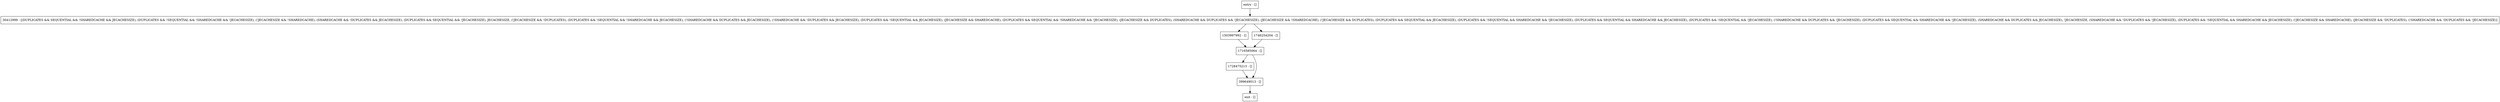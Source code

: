 digraph retrieveNext {
node [shape=record];
entry [label="entry - []"];
exit [label="exit - []"];
1503997992 [label="1503997992 - []"];
1746254204 [label="1746254204 - []"];
1728475213 [label="1728475213 - []"];
30412999 [label="30412999 - [(DUPLICATES && SEQUENTIAL && !SHAREDCACHE && JECACHESIZE), (DUPLICATES && !SEQUENTIAL && !SHAREDCACHE && !JECACHESIZE), (!JECACHESIZE && !SHAREDCACHE), (SHAREDCACHE && !DUPLICATES && JECACHESIZE), (DUPLICATES && SEQUENTIAL && !JECACHESIZE), JECACHESIZE, (!JECACHESIZE && !DUPLICATES), (DUPLICATES && !SEQUENTIAL && !SHAREDCACHE && JECACHESIZE), (!SHAREDCACHE && DUPLICATES && JECACHESIZE), (!SHAREDCACHE && !DUPLICATES && JECACHESIZE), (DUPLICATES && !SEQUENTIAL && JECACHESIZE), (JECACHESIZE && SHAREDCACHE), (DUPLICATES && SEQUENTIAL && !SHAREDCACHE && !JECACHESIZE), (JECACHESIZE && DUPLICATES), (SHAREDCACHE && DUPLICATES && !JECACHESIZE), (JECACHESIZE && !SHAREDCACHE), (!JECACHESIZE && DUPLICATES), (DUPLICATES && SEQUENTIAL && JECACHESIZE), (DUPLICATES && !SEQUENTIAL && SHAREDCACHE && !JECACHESIZE), (DUPLICATES && SEQUENTIAL && SHAREDCACHE && JECACHESIZE), (DUPLICATES && !SEQUENTIAL && !JECACHESIZE), (!SHAREDCACHE && DUPLICATES && !JECACHESIZE), (DUPLICATES && SEQUENTIAL && SHAREDCACHE && !JECACHESIZE), (SHAREDCACHE && DUPLICATES && JECACHESIZE), !JECACHESIZE, (SHAREDCACHE && !DUPLICATES && !JECACHESIZE), (DUPLICATES && !SEQUENTIAL && SHAREDCACHE && JECACHESIZE), (!JECACHESIZE && SHAREDCACHE), (JECACHESIZE && !DUPLICATES), (!SHAREDCACHE && !DUPLICATES && !JECACHESIZE)]"];
1716585064 [label="1716585064 - []"];
399649013 [label="399649013 - []"];
entry;
exit;
entry -> 30412999;
1503997992 -> 1716585064;
1746254204 -> 1716585064;
1728475213 -> 399649013;
30412999 -> 1503997992;
30412999 -> 1746254204;
1716585064 -> 1728475213;
1716585064 -> 399649013;
399649013 -> exit;
}
